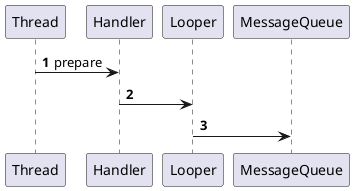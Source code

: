 @startuml
'https://plantuml.com/sequence-diagram

autonumber



Thread -> Handler : prepare
Handler -> Looper
Looper -> MessageQueue


@enduml